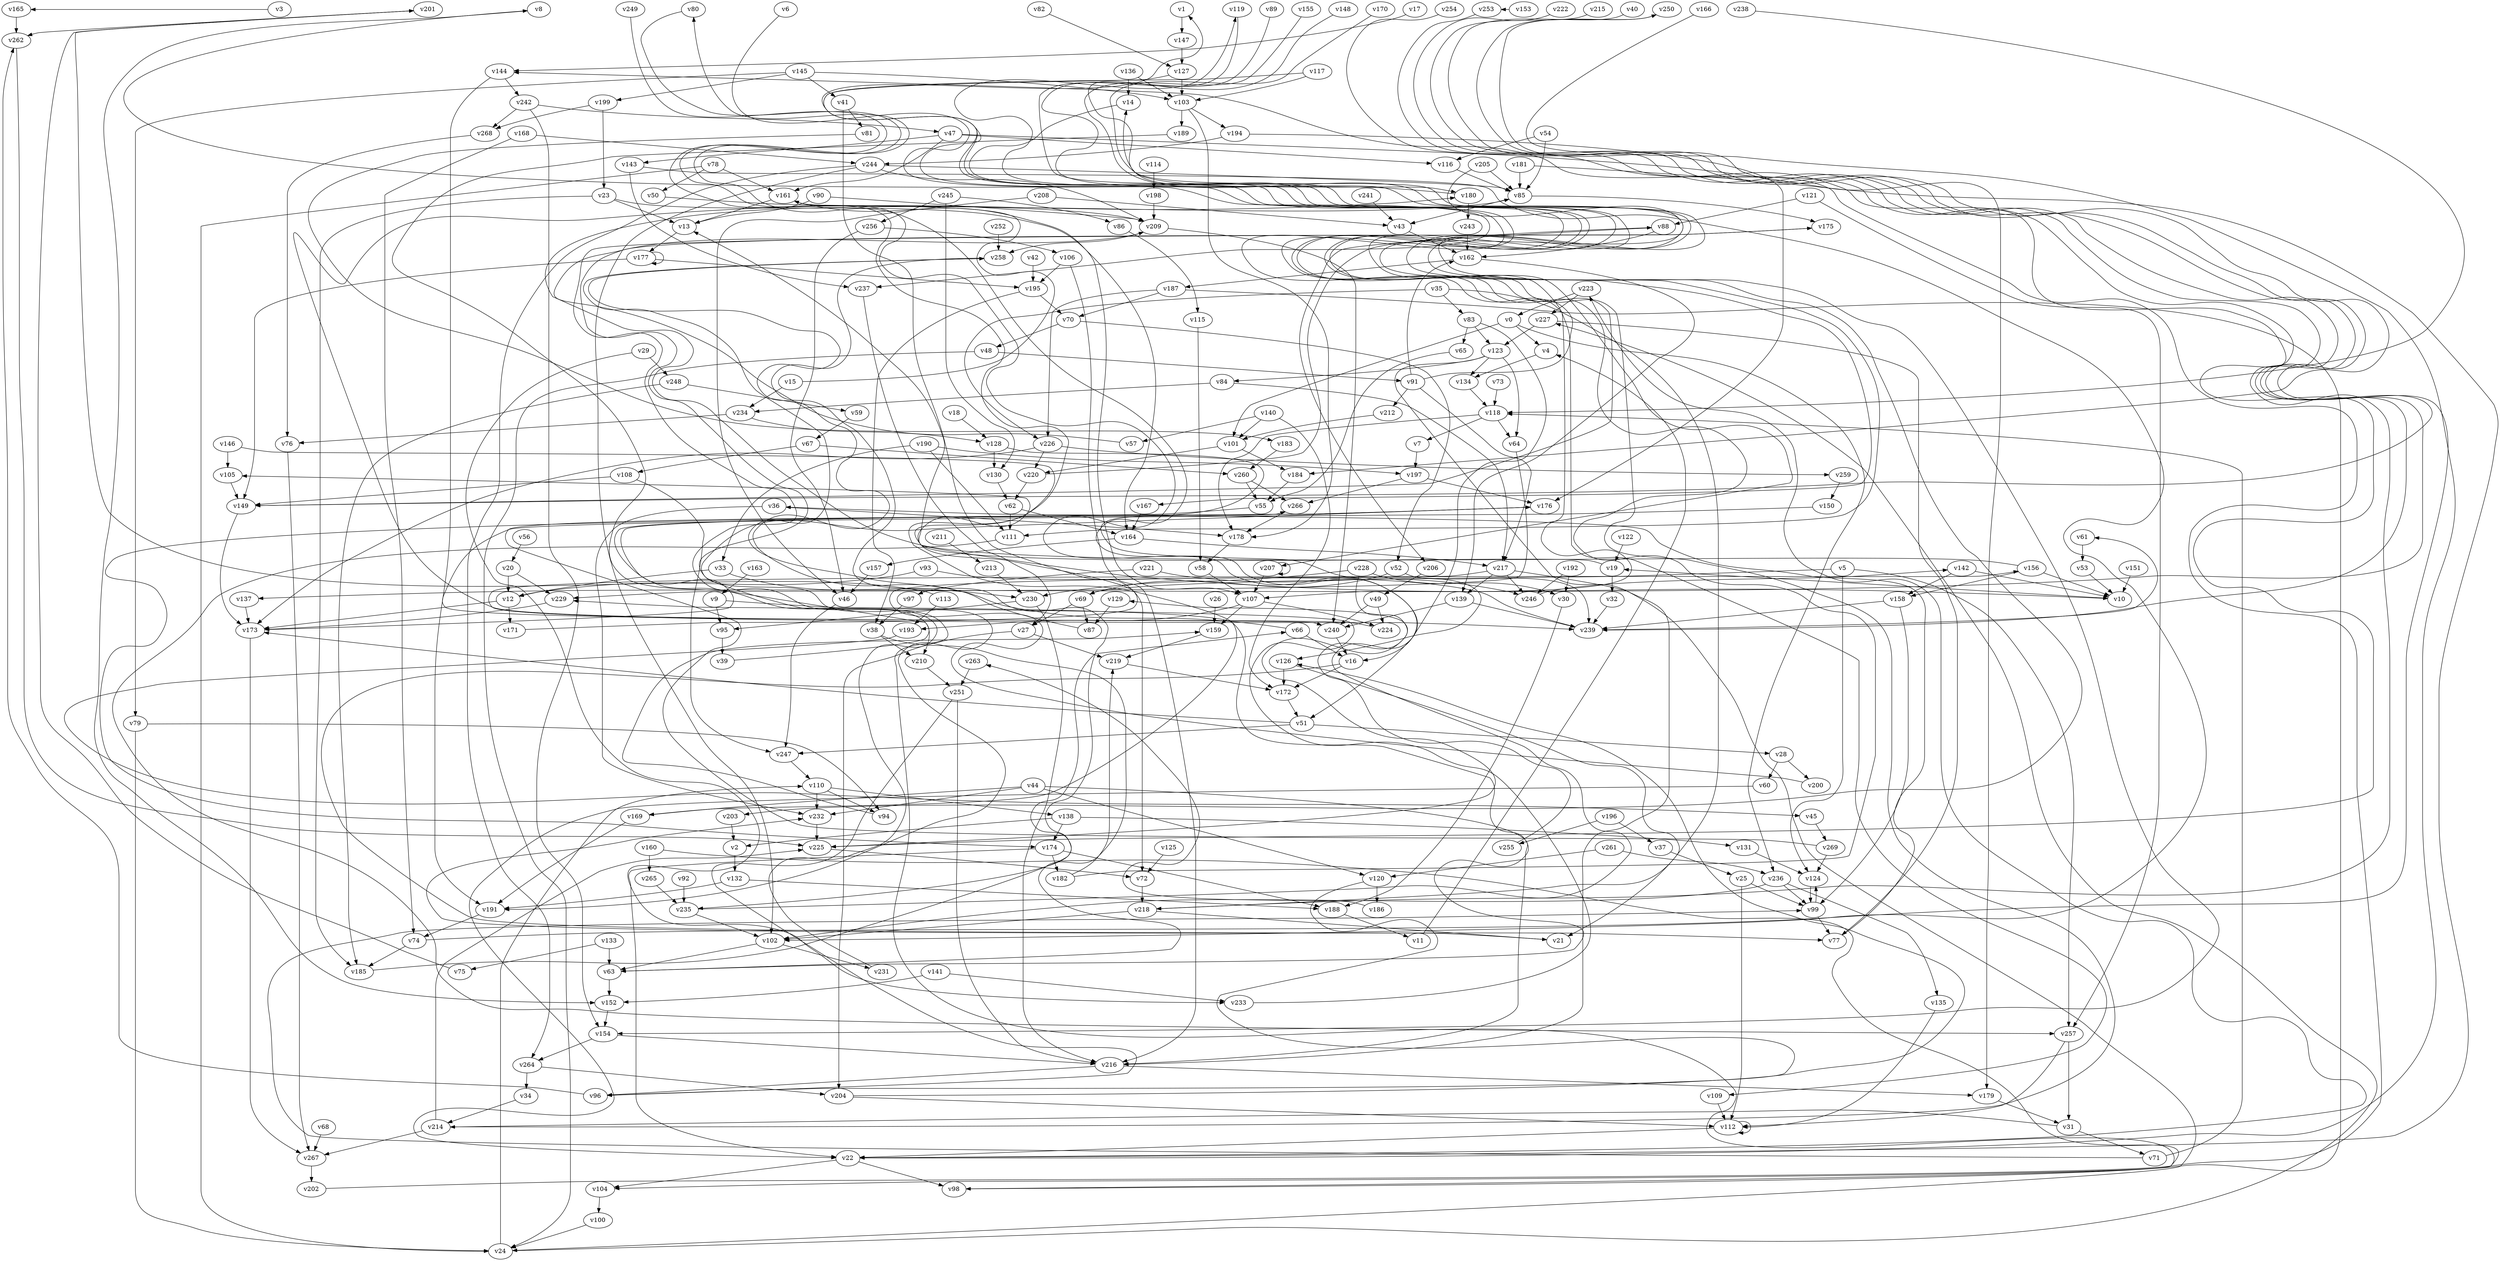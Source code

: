 // Benchmark game 391 - 270 vertices
// time_bound: 119
// targets: v11
digraph G {
    v0 [name="v0", player=1];
    v1 [name="v1", player=1];
    v2 [name="v2", player=0];
    v3 [name="v3", player=1];
    v4 [name="v4", player=0];
    v5 [name="v5", player=1];
    v6 [name="v6", player=1];
    v7 [name="v7", player=0];
    v8 [name="v8", player=1];
    v9 [name="v9", player=1];
    v10 [name="v10", player=1];
    v11 [name="v11", player=1, target=1];
    v12 [name="v12", player=0];
    v13 [name="v13", player=0];
    v14 [name="v14", player=0];
    v15 [name="v15", player=0];
    v16 [name="v16", player=1];
    v17 [name="v17", player=0];
    v18 [name="v18", player=0];
    v19 [name="v19", player=1];
    v20 [name="v20", player=0];
    v21 [name="v21", player=0];
    v22 [name="v22", player=1];
    v23 [name="v23", player=1];
    v24 [name="v24", player=0];
    v25 [name="v25", player=1];
    v26 [name="v26", player=0];
    v27 [name="v27", player=1];
    v28 [name="v28", player=1];
    v29 [name="v29", player=1];
    v30 [name="v30", player=0];
    v31 [name="v31", player=0];
    v32 [name="v32", player=0];
    v33 [name="v33", player=1];
    v34 [name="v34", player=0];
    v35 [name="v35", player=0];
    v36 [name="v36", player=1];
    v37 [name="v37", player=0];
    v38 [name="v38", player=1];
    v39 [name="v39", player=0];
    v40 [name="v40", player=0];
    v41 [name="v41", player=1];
    v42 [name="v42", player=1];
    v43 [name="v43", player=0];
    v44 [name="v44", player=1];
    v45 [name="v45", player=0];
    v46 [name="v46", player=0];
    v47 [name="v47", player=1];
    v48 [name="v48", player=1];
    v49 [name="v49", player=1];
    v50 [name="v50", player=0];
    v51 [name="v51", player=1];
    v52 [name="v52", player=1];
    v53 [name="v53", player=1];
    v54 [name="v54", player=1];
    v55 [name="v55", player=0];
    v56 [name="v56", player=1];
    v57 [name="v57", player=0];
    v58 [name="v58", player=0];
    v59 [name="v59", player=1];
    v60 [name="v60", player=1];
    v61 [name="v61", player=0];
    v62 [name="v62", player=1];
    v63 [name="v63", player=0];
    v64 [name="v64", player=1];
    v65 [name="v65", player=1];
    v66 [name="v66", player=1];
    v67 [name="v67", player=1];
    v68 [name="v68", player=0];
    v69 [name="v69", player=1];
    v70 [name="v70", player=1];
    v71 [name="v71", player=1];
    v72 [name="v72", player=0];
    v73 [name="v73", player=1];
    v74 [name="v74", player=1];
    v75 [name="v75", player=0];
    v76 [name="v76", player=1];
    v77 [name="v77", player=1];
    v78 [name="v78", player=0];
    v79 [name="v79", player=0];
    v80 [name="v80", player=0];
    v81 [name="v81", player=1];
    v82 [name="v82", player=0];
    v83 [name="v83", player=1];
    v84 [name="v84", player=0];
    v85 [name="v85", player=0];
    v86 [name="v86", player=1];
    v87 [name="v87", player=1];
    v88 [name="v88", player=1];
    v89 [name="v89", player=0];
    v90 [name="v90", player=0];
    v91 [name="v91", player=0];
    v92 [name="v92", player=1];
    v93 [name="v93", player=1];
    v94 [name="v94", player=0];
    v95 [name="v95", player=0];
    v96 [name="v96", player=1];
    v97 [name="v97", player=0];
    v98 [name="v98", player=1];
    v99 [name="v99", player=0];
    v100 [name="v100", player=1];
    v101 [name="v101", player=0];
    v102 [name="v102", player=1];
    v103 [name="v103", player=1];
    v104 [name="v104", player=0];
    v105 [name="v105", player=1];
    v106 [name="v106", player=0];
    v107 [name="v107", player=1];
    v108 [name="v108", player=1];
    v109 [name="v109", player=0];
    v110 [name="v110", player=1];
    v111 [name="v111", player=1];
    v112 [name="v112", player=0];
    v113 [name="v113", player=1];
    v114 [name="v114", player=0];
    v115 [name="v115", player=1];
    v116 [name="v116", player=0];
    v117 [name="v117", player=1];
    v118 [name="v118", player=0];
    v119 [name="v119", player=1];
    v120 [name="v120", player=1];
    v121 [name="v121", player=1];
    v122 [name="v122", player=1];
    v123 [name="v123", player=1];
    v124 [name="v124", player=0];
    v125 [name="v125", player=0];
    v126 [name="v126", player=0];
    v127 [name="v127", player=1];
    v128 [name="v128", player=1];
    v129 [name="v129", player=1];
    v130 [name="v130", player=1];
    v131 [name="v131", player=0];
    v132 [name="v132", player=0];
    v133 [name="v133", player=1];
    v134 [name="v134", player=1];
    v135 [name="v135", player=0];
    v136 [name="v136", player=1];
    v137 [name="v137", player=0];
    v138 [name="v138", player=0];
    v139 [name="v139", player=1];
    v140 [name="v140", player=1];
    v141 [name="v141", player=1];
    v142 [name="v142", player=1];
    v143 [name="v143", player=1];
    v144 [name="v144", player=1];
    v145 [name="v145", player=1];
    v146 [name="v146", player=1];
    v147 [name="v147", player=1];
    v148 [name="v148", player=0];
    v149 [name="v149", player=1];
    v150 [name="v150", player=1];
    v151 [name="v151", player=1];
    v152 [name="v152", player=1];
    v153 [name="v153", player=0];
    v154 [name="v154", player=1];
    v155 [name="v155", player=0];
    v156 [name="v156", player=1];
    v157 [name="v157", player=0];
    v158 [name="v158", player=1];
    v159 [name="v159", player=0];
    v160 [name="v160", player=0];
    v161 [name="v161", player=0];
    v162 [name="v162", player=1];
    v163 [name="v163", player=0];
    v164 [name="v164", player=0];
    v165 [name="v165", player=1];
    v166 [name="v166", player=0];
    v167 [name="v167", player=0];
    v168 [name="v168", player=1];
    v169 [name="v169", player=0];
    v170 [name="v170", player=1];
    v171 [name="v171", player=1];
    v172 [name="v172", player=1];
    v173 [name="v173", player=0];
    v174 [name="v174", player=0];
    v175 [name="v175", player=1];
    v176 [name="v176", player=1];
    v177 [name="v177", player=0];
    v178 [name="v178", player=0];
    v179 [name="v179", player=1];
    v180 [name="v180", player=1];
    v181 [name="v181", player=1];
    v182 [name="v182", player=1];
    v183 [name="v183", player=0];
    v184 [name="v184", player=1];
    v185 [name="v185", player=0];
    v186 [name="v186", player=0];
    v187 [name="v187", player=0];
    v188 [name="v188", player=0];
    v189 [name="v189", player=0];
    v190 [name="v190", player=1];
    v191 [name="v191", player=0];
    v192 [name="v192", player=1];
    v193 [name="v193", player=0];
    v194 [name="v194", player=0];
    v195 [name="v195", player=0];
    v196 [name="v196", player=0];
    v197 [name="v197", player=1];
    v198 [name="v198", player=0];
    v199 [name="v199", player=1];
    v200 [name="v200", player=1];
    v201 [name="v201", player=0];
    v202 [name="v202", player=1];
    v203 [name="v203", player=0];
    v204 [name="v204", player=1];
    v205 [name="v205", player=0];
    v206 [name="v206", player=0];
    v207 [name="v207", player=0];
    v208 [name="v208", player=1];
    v209 [name="v209", player=0];
    v210 [name="v210", player=0];
    v211 [name="v211", player=0];
    v212 [name="v212", player=1];
    v213 [name="v213", player=0];
    v214 [name="v214", player=0];
    v215 [name="v215", player=0];
    v216 [name="v216", player=1];
    v217 [name="v217", player=1];
    v218 [name="v218", player=0];
    v219 [name="v219", player=1];
    v220 [name="v220", player=1];
    v221 [name="v221", player=0];
    v222 [name="v222", player=0];
    v223 [name="v223", player=1];
    v224 [name="v224", player=1];
    v225 [name="v225", player=1];
    v226 [name="v226", player=0];
    v227 [name="v227", player=0];
    v228 [name="v228", player=0];
    v229 [name="v229", player=0];
    v230 [name="v230", player=0];
    v231 [name="v231", player=1];
    v232 [name="v232", player=1];
    v233 [name="v233", player=0];
    v234 [name="v234", player=1];
    v235 [name="v235", player=1];
    v236 [name="v236", player=0];
    v237 [name="v237", player=1];
    v238 [name="v238", player=1];
    v239 [name="v239", player=0];
    v240 [name="v240", player=1];
    v241 [name="v241", player=1];
    v242 [name="v242", player=0];
    v243 [name="v243", player=1];
    v244 [name="v244", player=1];
    v245 [name="v245", player=1];
    v246 [name="v246", player=1];
    v247 [name="v247", player=1];
    v248 [name="v248", player=0];
    v249 [name="v249", player=1];
    v250 [name="v250", player=0];
    v251 [name="v251", player=1];
    v252 [name="v252", player=0];
    v253 [name="v253", player=0];
    v254 [name="v254", player=0];
    v255 [name="v255", player=0];
    v256 [name="v256", player=1];
    v257 [name="v257", player=1];
    v258 [name="v258", player=1];
    v259 [name="v259", player=0];
    v260 [name="v260", player=1];
    v261 [name="v261", player=1];
    v262 [name="v262", player=1];
    v263 [name="v263", player=1];
    v264 [name="v264", player=1];
    v265 [name="v265", player=0];
    v266 [name="v266", player=1];
    v267 [name="v267", player=0];
    v268 [name="v268", player=1];
    v269 [name="v269", player=1];

    v0 -> v4;
    v1 -> v147;
    v2 -> v132;
    v3 -> v165 [constraint="t mod 5 == 4"];
    v4 -> v134;
    v5 -> v69;
    v6 -> v237 [constraint="t >= 2"];
    v7 -> v197;
    v8 -> v152 [constraint="t mod 3 == 0"];
    v9 -> v63 [constraint="t >= 3"];
    v10 -> v19 [constraint="t < 12"];
    v11 -> v4;
    v12 -> v173;
    v13 -> v177;
    v14 -> v149 [constraint="t < 5"];
    v15 -> v161 [constraint="t mod 4 == 1"];
    v16 -> v77 [constraint="t < 14"];
    v17 -> v144 [constraint="t < 7"];
    v18 -> v128;
    v19 -> v13 [constraint="t < 12"];
    v20 -> v229;
    v21 -> v232 [constraint="t >= 3"];
    v22 -> v223 [constraint="t mod 4 == 2"];
    v23 -> v13;
    v24 -> v227 [constraint="t >= 1"];
    v25 -> v99;
    v26 -> v159;
    v27 -> v204;
    v28 -> v200;
    v29 -> v233 [constraint="t mod 3 == 1"];
    v30 -> v188;
    v31 -> v214 [constraint="t < 11"];
    v32 -> v239;
    v33 -> v230;
    v34 -> v214;
    v35 -> v21;
    v36 -> v178;
    v37 -> v25;
    v38 -> v63 [constraint="t >= 2"];
    v39 -> v176 [constraint="t >= 4"];
    v40 -> v149 [constraint="t mod 5 == 2"];
    v41 -> v72;
    v42 -> v195;
    v43 -> v162;
    v44 -> v169;
    v45 -> v269;
    v46 -> v247;
    v47 -> v161;
    v48 -> v91;
    v49 -> v240;
    v50 -> v209 [constraint="t < 6"];
    v51 -> v173 [constraint="t < 11"];
    v52 -> v239;
    v53 -> v10;
    v54 -> v85;
    v55 -> v174 [constraint="t >= 1"];
    v56 -> v20;
    v57 -> v209 [constraint="t < 14"];
    v58 -> v107;
    v59 -> v67;
    v60 -> v22 [constraint="t >= 5"];
    v61 -> v53;
    v62 -> v164;
    v63 -> v152;
    v64 -> v229 [constraint="t >= 3"];
    v65 -> v55;
    v66 -> v258 [constraint="t < 12"];
    v67 -> v108;
    v68 -> v267;
    v69 -> v87;
    v70 -> v52;
    v71 -> v99 [constraint="t mod 4 == 3"];
    v72 -> v218;
    v73 -> v118;
    v74 -> v250 [constraint="t mod 3 == 0"];
    v75 -> v201 [constraint="t mod 3 == 1"];
    v76 -> v267;
    v77 -> v36 [constraint="t < 7"];
    v78 -> v161;
    v79 -> v94 [constraint="t >= 2"];
    v80 -> v16 [constraint="t mod 5 == 4"];
    v81 -> v183 [constraint="t mod 3 == 0"];
    v82 -> v127 [constraint="t < 12"];
    v83 -> v65;
    v84 -> v217;
    v85 -> v175;
    v86 -> v115;
    v87 -> v258 [constraint="t < 14"];
    v88 -> v206 [constraint="t < 5"];
    v89 -> v111 [constraint="t >= 1"];
    v90 -> v209;
    v91 -> v119 [constraint="t mod 2 == 0"];
    v92 -> v235;
    v93 -> v12;
    v94 -> v159 [constraint="t mod 2 == 0"];
    v95 -> v39;
    v96 -> v262 [constraint="t >= 5"];
    v97 -> v38;
    v98 -> v175 [constraint="t < 6"];
    v99 -> v124 [constraint="t < 5"];
    v100 -> v24;
    v101 -> v184;
    v102 -> v231;
    v103 -> v194;
    v104 -> v100;
    v105 -> v149;
    v106 -> v195;
    v107 -> v159;
    v108 -> v149;
    v109 -> v112;
    v110 -> v232;
    v111 -> v257 [constraint="t < 15"];
    v112 -> v112;
    v113 -> v201 [constraint="t < 8"];
    v114 -> v198;
    v115 -> v58;
    v116 -> v85;
    v117 -> v107 [constraint="t >= 4"];
    v118 -> v7;
    v119 -> v207 [constraint="t < 9"];
    v120 -> v96 [constraint="t < 7"];
    v121 -> v257;
    v122 -> v19;
    v123 -> v24 [constraint="t < 8"];
    v124 -> v99;
    v125 -> v72;
    v126 -> v218 [constraint="t >= 1"];
    v127 -> v109 [constraint="t >= 2"];
    v128 -> v126 [constraint="t < 6"];
    v129 -> v87;
    v130 -> v62;
    v131 -> v124;
    v132 -> v188;
    v133 -> v75;
    v134 -> v118;
    v135 -> v112;
    v136 -> v14;
    v137 -> v173;
    v138 -> v174;
    v139 -> v239;
    v140 -> v57;
    v141 -> v152;
    v142 -> v10;
    v143 -> v102 [constraint="t < 9"];
    v144 -> v242;
    v145 -> v103;
    v146 -> v10 [constraint="t mod 4 == 3"];
    v147 -> v127;
    v148 -> v180 [constraint="t mod 4 == 2"];
    v149 -> v173;
    v150 -> v240 [constraint="t < 12"];
    v151 -> v10;
    v152 -> v154;
    v153 -> v253 [constraint="t < 14"];
    v154 -> v264;
    v155 -> v203 [constraint="t < 6"];
    v156 -> v85 [constraint="t mod 5 == 0"];
    v157 -> v46;
    v158 -> v99;
    v159 -> v219;
    v160 -> v104 [constraint="t >= 3"];
    v161 -> v13;
    v162 -> v139;
    v163 -> v9;
    v164 -> v217;
    v165 -> v262;
    v166 -> v22 [constraint="t mod 5 == 3"];
    v167 -> v164;
    v168 -> v74;
    v169 -> v191;
    v170 -> v154 [constraint="t >= 5"];
    v171 -> v105 [constraint="t >= 1"];
    v172 -> v51;
    v173 -> v267;
    v174 -> v22;
    v175 -> v191 [constraint="t < 10"];
    v176 -> v173 [constraint="t mod 2 == 1"];
    v177 -> v177;
    v178 -> v58;
    v179 -> v31;
    v180 -> v8 [constraint="t >= 3"];
    v181 -> v22 [constraint="t < 14"];
    v182 -> v1 [constraint="t mod 5 == 4"];
    v183 -> v260;
    v184 -> v55;
    v185 -> v66 [constraint="t >= 1"];
    v186 -> v263 [constraint="t mod 5 == 0"];
    v187 -> v226;
    v188 -> v11;
    v189 -> v210 [constraint="t >= 2"];
    v190 -> v33;
    v191 -> v74;
    v192 -> v30;
    v193 -> v45 [constraint="t mod 2 == 0"];
    v194 -> v176;
    v195 -> v38;
    v196 -> v37;
    v197 -> v176;
    v198 -> v209;
    v199 -> v23;
    v200 -> v156 [constraint="t mod 3 == 0"];
    v201 -> v262 [constraint="t mod 2 == 1"];
    v202 -> v144 [constraint="t mod 3 == 0"];
    v203 -> v2;
    v204 -> v126 [constraint="t mod 3 == 1"];
    v205 -> v167 [constraint="t >= 4"];
    v206 -> v49;
    v207 -> v207 [constraint="t mod 2 == 0"];
    v208 -> v46;
    v209 -> v240;
    v210 -> v251;
    v211 -> v213;
    v212 -> v101;
    v213 -> v230;
    v214 -> v14 [constraint="t >= 1"];
    v215 -> v137 [constraint="t mod 4 == 0"];
    v216 -> v96;
    v217 -> v239 [constraint="t < 6"];
    v218 -> v102;
    v219 -> v172;
    v220 -> v88 [constraint="t mod 4 == 0"];
    v221 -> v97;
    v222 -> v239 [constraint="t >= 3"];
    v223 -> v0;
    v224 -> v180 [constraint="t mod 3 == 2"];
    v225 -> v72;
    v226 -> v173;
    v227 -> v123;
    v228 -> v225 [constraint="t mod 5 == 2"];
    v229 -> v173 [constraint="t mod 5 == 1"];
    v230 -> v95;
    v231 -> v176 [constraint="t < 11"];
    v232 -> v225;
    v233 -> v229 [constraint="t mod 3 == 2"];
    v234 -> v76;
    v235 -> v80 [constraint="t >= 5"];
    v236 -> v99;
    v237 -> v27;
    v238 -> v118 [constraint="t < 7"];
    v239 -> v61 [constraint="t mod 2 == 0"];
    v240 -> v16;
    v241 -> v43;
    v242 -> v268;
    v243 -> v162;
    v244 -> v209;
    v245 -> v86;
    v246 -> v142 [constraint="t < 6"];
    v247 -> v110;
    v248 -> v185;
    v249 -> v169 [constraint="t >= 2"];
    v250 -> v184 [constraint="t mod 4 == 1"];
    v251 -> v96 [constraint="t mod 2 == 1"];
    v252 -> v258;
    v253 -> v218 [constraint="t < 5"];
    v254 -> v225 [constraint="t < 15"];
    v255 -> v129 [constraint="t < 5"];
    v256 -> v106;
    v257 -> v112;
    v258 -> v235 [constraint="t mod 3 == 0"];
    v259 -> v150;
    v260 -> v55;
    v261 -> v120;
    v262 -> v225 [constraint="t < 12"];
    v263 -> v251;
    v264 -> v34;
    v265 -> v235;
    v266 -> v178;
    v267 -> v202;
    v268 -> v76;
    v269 -> v266 [constraint="t >= 2"];
    v218 -> v21;
    v0 -> v236;
    v199 -> v268;
    v106 -> v216;
    v44 -> v232;
    v0 -> v101;
    v12 -> v171;
    v208 -> v43;
    v108 -> v247;
    v234 -> v128;
    v101 -> v220;
    v62 -> v111;
    v226 -> v259;
    v187 -> v70;
    v154 -> v216;
    v244 -> v264;
    v90 -> v13;
    v102 -> v63;
    v84 -> v234;
    v245 -> v130;
    v41 -> v81;
    v118 -> v64;
    v256 -> v46;
    v52 -> v69;
    v269 -> v124;
    v67 -> v260;
    v142 -> v158;
    v66 -> v16;
    v236 -> v102;
    v23 -> v164;
    v27 -> v219;
    v140 -> v101;
    v227 -> v77;
    v156 -> v10;
    v44 -> v120;
    v139 -> v240;
    v5 -> v257;
    v144 -> v191;
    v146 -> v105;
    v214 -> v267;
    v190 -> v197;
    v204 -> v112;
    v242 -> v47;
    v207 -> v107;
    v133 -> v63;
    v118 -> v178;
    v25 -> v112;
    v220 -> v62;
    v69 -> v27;
    v195 -> v70;
    v187 -> v98;
    v44 -> v216;
    v145 -> v199;
    v78 -> v24;
    v161 -> v107;
    v110 -> v94;
    v138 -> v131;
    v91 -> v162;
    v110 -> v138;
    v242 -> v154;
    v196 -> v255;
    v48 -> v24;
    v156 -> v158;
    v24 -> v110;
    v47 -> v179;
    v74 -> v185;
    v51 -> v28;
    v91 -> v212;
    v136 -> v103;
    v19 -> v32;
    v103 -> v178;
    v85 -> v43;
    v16 -> v172;
    v38 -> v210;
    v145 -> v41;
    v83 -> v51;
    v244 -> v102;
    v79 -> v24;
    v107 -> v193;
    v36 -> v232;
    v140 -> v172;
    v121 -> v88;
    v217 -> v216;
    v230 -> v216;
    v192 -> v246;
    v29 -> v248;
    v91 -> v217;
    v228 -> v230;
    v28 -> v60;
    v47 -> v143;
    v132 -> v191;
    v78 -> v50;
    v141 -> v233;
    v47 -> v116;
    v174 -> v182;
    v177 -> v195;
    v107 -> v224;
    v264 -> v204;
    v164 -> v157;
    v123 -> v134;
    v177 -> v149;
    v123 -> v64;
    v128 -> v130;
    v70 -> v48;
    v22 -> v104;
    v93 -> v239;
    v226 -> v220;
    v214 -> v225;
    v168 -> v244;
    v51 -> v247;
    v113 -> v193;
    v251 -> v216;
    v221 -> v246;
    v35 -> v83;
    v228 -> v30;
    v257 -> v31;
    v235 -> v102;
    v158 -> v239;
    v49 -> v224;
    v145 -> v79;
    v138 -> v2;
    v205 -> v85;
    v112 -> v22;
    v33 -> v12;
    v182 -> v219;
    v71 -> v118;
    v160 -> v265;
    v117 -> v103;
    v103 -> v189;
    v22 -> v98;
    v216 -> v179;
    v190 -> v111;
    v223 -> v227;
    v54 -> v116;
    v245 -> v256;
    v174 -> v188;
    v217 -> v139;
    v15 -> v234;
    v261 -> v236;
    v194 -> v244;
    v99 -> v77;
    v31 -> v71;
    v197 -> v266;
    v23 -> v185;
    v180 -> v243;
    v127 -> v103;
    v20 -> v12;
    v126 -> v172;
    v209 -> v258;
    v9 -> v95;
    v248 -> v59;
    v260 -> v266;
    v35 -> v226;
    v120 -> v186;
    v143 -> v237;
    v236 -> v135;
    v217 -> v246;
    v162 -> v187;
    v5 -> v124;
    v123 -> v84;
    v244 -> v85;
    v181 -> v85;
    v83 -> v123;
    v88 -> v162;
}
